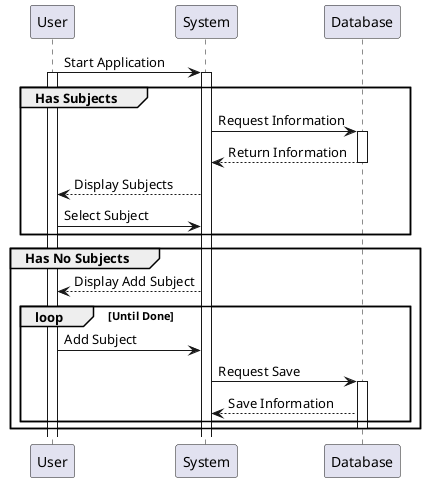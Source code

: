 @startuml
User -> System : Start Application
activate User
activate System
group Has Subjects
System -> Database : Request Information
activate Database
Database --> System : Return Information
deactivate Database
System --> User : Display Subjects
User -> System : Select Subject
end

group Has No Subjects
System --> User : Display Add Subject
loop Until Done
User -> System : Add Subject
System -> Database : Request Save
activate Database
Database --> System: Save Information
end
deactivate Database
end

@enduml